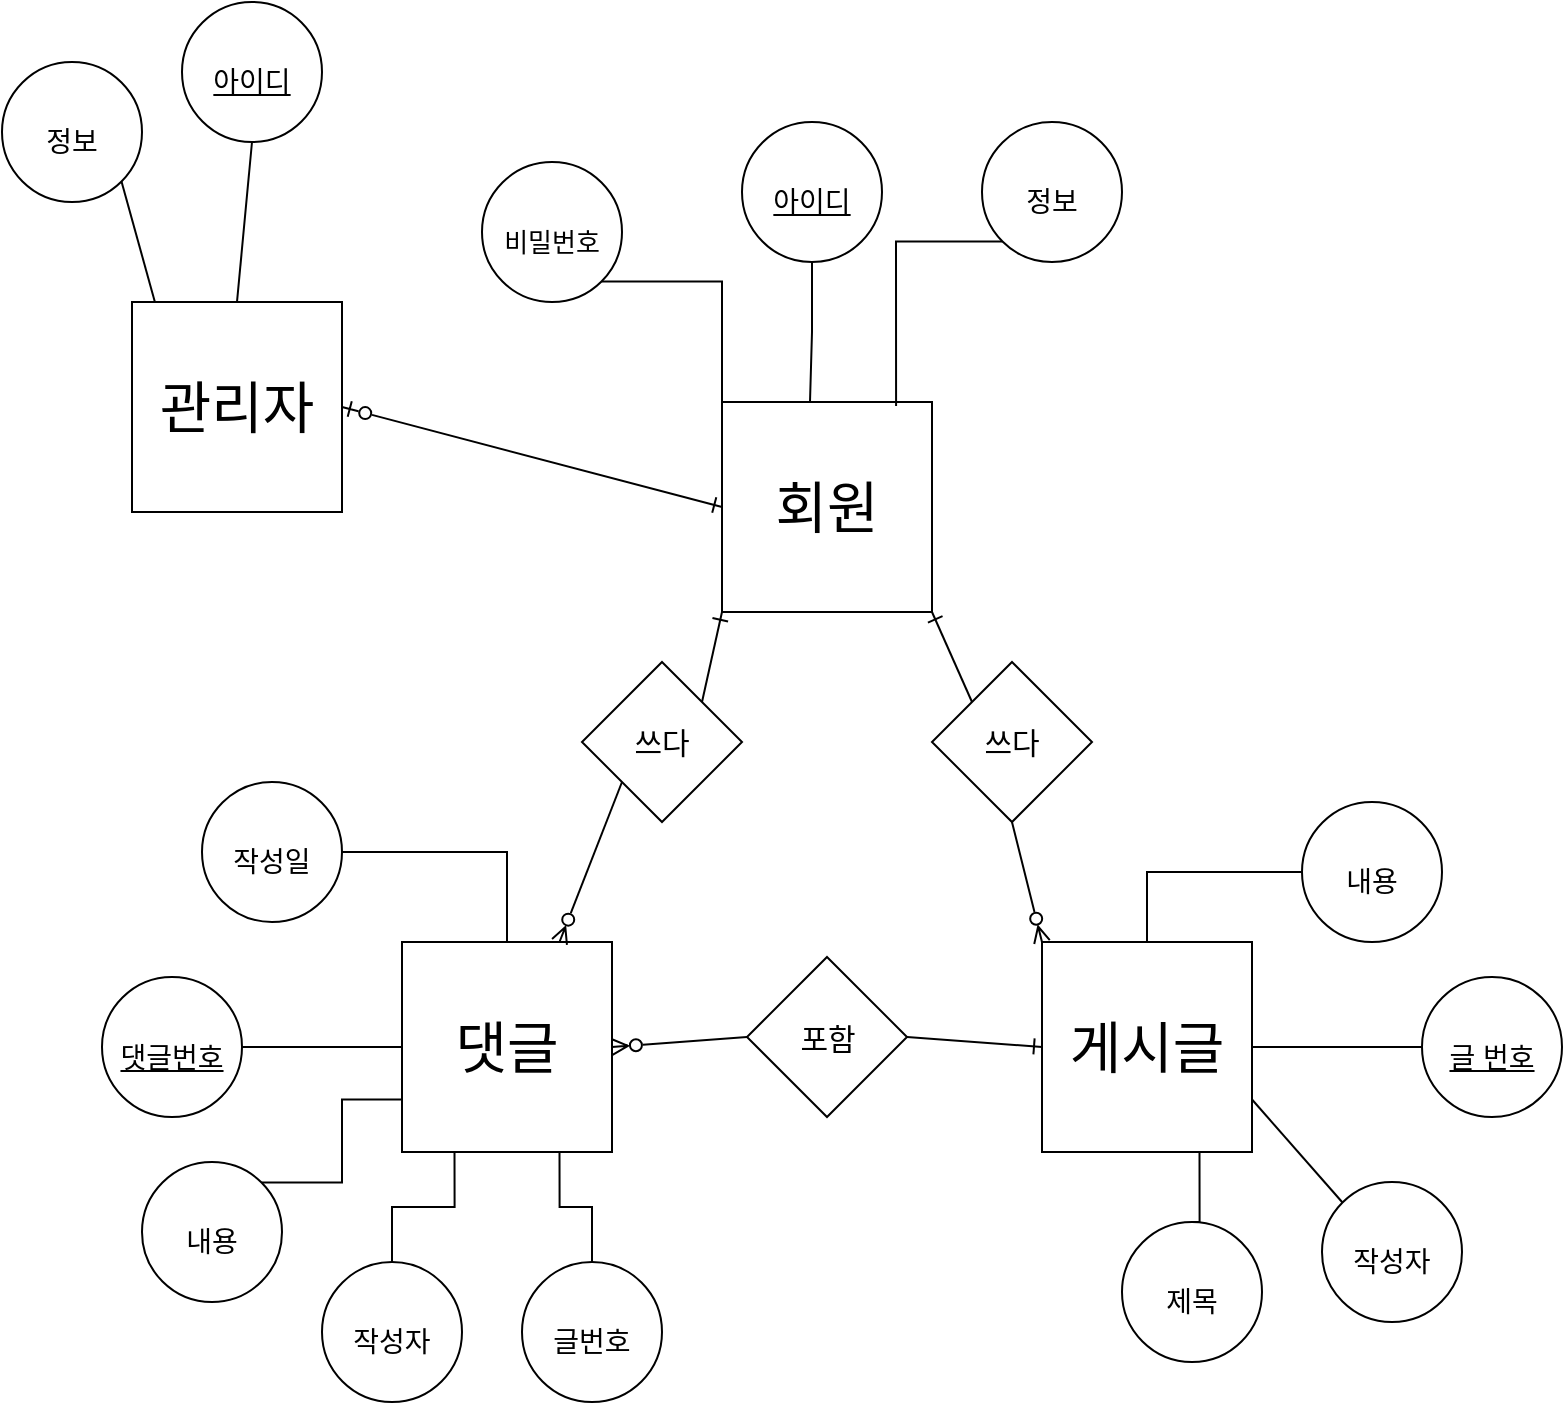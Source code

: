 <mxfile version="17.5.0" type="device"><diagram id="R2lEEEUBdFMjLlhIrx00" name="Page-1"><mxGraphModel dx="346" dy="541" grid="1" gridSize="10" guides="1" tooltips="1" connect="1" arrows="1" fold="1" page="1" pageScale="1" pageWidth="850" pageHeight="1100" math="0" shadow="0" extFonts="Permanent Marker^https://fonts.googleapis.com/css?family=Permanent+Marker"><root><mxCell id="0"/><mxCell id="1" parent="0"/><mxCell id="dCSVrn-L57_w4YofsZoy-31" style="rounded=0;orthogonalLoop=1;jettySize=auto;html=1;exitX=0;exitY=1;exitDx=0;exitDy=0;entryX=1;entryY=0;entryDx=0;entryDy=0;fontSize=13;endArrow=none;endFill=0;startArrow=ERone;startFill=0;" edge="1" parent="1" source="dCSVrn-L57_w4YofsZoy-1" target="dCSVrn-L57_w4YofsZoy-28"><mxGeometry relative="1" as="geometry"/></mxCell><mxCell id="dCSVrn-L57_w4YofsZoy-33" style="edgeStyle=none;rounded=0;orthogonalLoop=1;jettySize=auto;html=1;exitX=1;exitY=1;exitDx=0;exitDy=0;entryX=0;entryY=0;entryDx=0;entryDy=0;fontSize=13;endArrow=none;endFill=0;startArrow=ERone;startFill=0;" edge="1" parent="1" source="dCSVrn-L57_w4YofsZoy-1" target="dCSVrn-L57_w4YofsZoy-29"><mxGeometry relative="1" as="geometry"/></mxCell><mxCell id="dCSVrn-L57_w4YofsZoy-1" value="&lt;font style=&quot;font-size: 28px&quot;&gt;회원&lt;/font&gt;" style="whiteSpace=wrap;html=1;aspect=fixed;" vertex="1" parent="1"><mxGeometry x="370" y="360" width="105" height="105" as="geometry"/></mxCell><mxCell id="dCSVrn-L57_w4YofsZoy-2" value="&lt;span style=&quot;font-size: 28px&quot;&gt;게시글&lt;/span&gt;" style="whiteSpace=wrap;html=1;aspect=fixed;" vertex="1" parent="1"><mxGeometry x="530" y="630" width="105" height="105" as="geometry"/></mxCell><mxCell id="dCSVrn-L57_w4YofsZoy-35" style="edgeStyle=none;rounded=0;orthogonalLoop=1;jettySize=auto;html=1;exitX=1;exitY=0.5;exitDx=0;exitDy=0;entryX=0;entryY=0.5;entryDx=0;entryDy=0;fontSize=13;endArrow=none;endFill=0;startArrow=ERzeroToMany;startFill=0;" edge="1" parent="1" source="dCSVrn-L57_w4YofsZoy-3" target="dCSVrn-L57_w4YofsZoy-30"><mxGeometry relative="1" as="geometry"/></mxCell><mxCell id="dCSVrn-L57_w4YofsZoy-3" value="&lt;span style=&quot;font-size: 28px&quot;&gt;댓글&lt;/span&gt;" style="whiteSpace=wrap;html=1;aspect=fixed;" vertex="1" parent="1"><mxGeometry x="210" y="630" width="105" height="105" as="geometry"/></mxCell><mxCell id="dCSVrn-L57_w4YofsZoy-7" style="edgeStyle=orthogonalEdgeStyle;rounded=0;orthogonalLoop=1;jettySize=auto;html=1;exitX=0.5;exitY=1;exitDx=0;exitDy=0;fontSize=13;endArrow=none;endFill=0;" edge="1" parent="1" source="dCSVrn-L57_w4YofsZoy-4"><mxGeometry relative="1" as="geometry"><mxPoint x="414" y="360" as="targetPoint"/></mxGeometry></mxCell><mxCell id="dCSVrn-L57_w4YofsZoy-4" value="&lt;font style=&quot;font-size: 14px&quot;&gt;&lt;u&gt;아이디&lt;/u&gt;&lt;/font&gt;" style="ellipse;whiteSpace=wrap;html=1;aspect=fixed;fontSize=28;" vertex="1" parent="1"><mxGeometry x="380" y="220" width="70" height="70" as="geometry"/></mxCell><mxCell id="dCSVrn-L57_w4YofsZoy-8" style="edgeStyle=orthogonalEdgeStyle;rounded=0;orthogonalLoop=1;jettySize=auto;html=1;exitX=0;exitY=1;exitDx=0;exitDy=0;entryX=0.829;entryY=0.019;entryDx=0;entryDy=0;entryPerimeter=0;fontSize=13;endArrow=none;endFill=0;" edge="1" parent="1" source="dCSVrn-L57_w4YofsZoy-5" target="dCSVrn-L57_w4YofsZoy-1"><mxGeometry relative="1" as="geometry"/></mxCell><mxCell id="dCSVrn-L57_w4YofsZoy-5" value="&lt;font style=&quot;font-size: 14px&quot;&gt;정보&lt;/font&gt;" style="ellipse;whiteSpace=wrap;html=1;aspect=fixed;fontSize=28;" vertex="1" parent="1"><mxGeometry x="500" y="220" width="70" height="70" as="geometry"/></mxCell><mxCell id="dCSVrn-L57_w4YofsZoy-9" style="edgeStyle=orthogonalEdgeStyle;rounded=0;orthogonalLoop=1;jettySize=auto;html=1;exitX=1;exitY=1;exitDx=0;exitDy=0;entryX=0;entryY=0;entryDx=0;entryDy=0;fontSize=13;endArrow=none;endFill=0;" edge="1" parent="1" source="dCSVrn-L57_w4YofsZoy-6" target="dCSVrn-L57_w4YofsZoy-1"><mxGeometry relative="1" as="geometry"/></mxCell><mxCell id="dCSVrn-L57_w4YofsZoy-6" value="&lt;font style=&quot;font-size: 13px&quot;&gt;비밀번호&lt;/font&gt;" style="ellipse;whiteSpace=wrap;html=1;aspect=fixed;fontSize=28;" vertex="1" parent="1"><mxGeometry x="250" y="240" width="70" height="70" as="geometry"/></mxCell><mxCell id="dCSVrn-L57_w4YofsZoy-15" style="edgeStyle=orthogonalEdgeStyle;rounded=0;orthogonalLoop=1;jettySize=auto;html=1;exitX=0;exitY=0.5;exitDx=0;exitDy=0;entryX=1;entryY=0.5;entryDx=0;entryDy=0;fontSize=13;endArrow=none;endFill=0;" edge="1" parent="1" source="dCSVrn-L57_w4YofsZoy-10" target="dCSVrn-L57_w4YofsZoy-2"><mxGeometry relative="1" as="geometry"/></mxCell><mxCell id="dCSVrn-L57_w4YofsZoy-10" value="&lt;font style=&quot;font-size: 14px&quot;&gt;&lt;u&gt;글 번호&lt;/u&gt;&lt;/font&gt;" style="ellipse;whiteSpace=wrap;html=1;aspect=fixed;fontSize=28;" vertex="1" parent="1"><mxGeometry x="720" y="647.5" width="70" height="70" as="geometry"/></mxCell><mxCell id="dCSVrn-L57_w4YofsZoy-16" style="rounded=0;orthogonalLoop=1;jettySize=auto;html=1;exitX=0;exitY=0;exitDx=0;exitDy=0;entryX=1;entryY=0.75;entryDx=0;entryDy=0;fontSize=13;endArrow=none;endFill=0;" edge="1" parent="1" source="dCSVrn-L57_w4YofsZoy-11" target="dCSVrn-L57_w4YofsZoy-2"><mxGeometry relative="1" as="geometry"/></mxCell><mxCell id="dCSVrn-L57_w4YofsZoy-11" value="&lt;span style=&quot;font-size: 14px&quot;&gt;작성자&lt;br&gt;&lt;/span&gt;" style="ellipse;whiteSpace=wrap;html=1;aspect=fixed;fontSize=28;" vertex="1" parent="1"><mxGeometry x="670" y="750" width="70" height="70" as="geometry"/></mxCell><mxCell id="dCSVrn-L57_w4YofsZoy-17" style="edgeStyle=orthogonalEdgeStyle;rounded=0;orthogonalLoop=1;jettySize=auto;html=1;exitX=0.5;exitY=0;exitDx=0;exitDy=0;entryX=0.75;entryY=1;entryDx=0;entryDy=0;fontSize=13;endArrow=none;endFill=0;" edge="1" parent="1" source="dCSVrn-L57_w4YofsZoy-12" target="dCSVrn-L57_w4YofsZoy-2"><mxGeometry relative="1" as="geometry"/></mxCell><mxCell id="dCSVrn-L57_w4YofsZoy-12" value="&lt;span style=&quot;font-size: 14px&quot;&gt;제목&lt;br&gt;&lt;/span&gt;" style="ellipse;whiteSpace=wrap;html=1;aspect=fixed;fontSize=28;" vertex="1" parent="1"><mxGeometry x="570" y="770" width="70" height="70" as="geometry"/></mxCell><mxCell id="dCSVrn-L57_w4YofsZoy-14" style="edgeStyle=orthogonalEdgeStyle;rounded=0;orthogonalLoop=1;jettySize=auto;html=1;exitX=0;exitY=0.5;exitDx=0;exitDy=0;entryX=0.5;entryY=0;entryDx=0;entryDy=0;fontSize=13;endArrow=none;endFill=0;" edge="1" parent="1" source="dCSVrn-L57_w4YofsZoy-13" target="dCSVrn-L57_w4YofsZoy-2"><mxGeometry relative="1" as="geometry"/></mxCell><mxCell id="dCSVrn-L57_w4YofsZoy-13" value="&lt;span style=&quot;font-size: 14px&quot;&gt;내용&lt;br&gt;&lt;/span&gt;" style="ellipse;whiteSpace=wrap;html=1;aspect=fixed;fontSize=28;" vertex="1" parent="1"><mxGeometry x="660" y="560" width="70" height="70" as="geometry"/></mxCell><mxCell id="dCSVrn-L57_w4YofsZoy-24" style="edgeStyle=orthogonalEdgeStyle;rounded=0;orthogonalLoop=1;jettySize=auto;html=1;exitX=1;exitY=0.5;exitDx=0;exitDy=0;entryX=0;entryY=0.5;entryDx=0;entryDy=0;fontSize=13;endArrow=none;endFill=0;" edge="1" parent="1" source="dCSVrn-L57_w4YofsZoy-18" target="dCSVrn-L57_w4YofsZoy-3"><mxGeometry relative="1" as="geometry"/></mxCell><mxCell id="dCSVrn-L57_w4YofsZoy-18" value="&lt;span style=&quot;font-size: 14px&quot;&gt;&lt;u&gt;댓글번호&lt;/u&gt;&lt;br&gt;&lt;/span&gt;" style="ellipse;whiteSpace=wrap;html=1;aspect=fixed;fontSize=28;" vertex="1" parent="1"><mxGeometry x="60" y="647.5" width="70" height="70" as="geometry"/></mxCell><mxCell id="dCSVrn-L57_w4YofsZoy-25" style="edgeStyle=orthogonalEdgeStyle;rounded=0;orthogonalLoop=1;jettySize=auto;html=1;exitX=1;exitY=0;exitDx=0;exitDy=0;entryX=0;entryY=0.75;entryDx=0;entryDy=0;fontSize=13;endArrow=none;endFill=0;" edge="1" parent="1" source="dCSVrn-L57_w4YofsZoy-19" target="dCSVrn-L57_w4YofsZoy-3"><mxGeometry relative="1" as="geometry"/></mxCell><mxCell id="dCSVrn-L57_w4YofsZoy-19" value="&lt;span style=&quot;font-size: 14px&quot;&gt;내용&lt;br&gt;&lt;/span&gt;" style="ellipse;whiteSpace=wrap;html=1;aspect=fixed;fontSize=28;" vertex="1" parent="1"><mxGeometry x="80" y="740" width="70" height="70" as="geometry"/></mxCell><mxCell id="dCSVrn-L57_w4YofsZoy-26" style="edgeStyle=orthogonalEdgeStyle;rounded=0;orthogonalLoop=1;jettySize=auto;html=1;exitX=0.5;exitY=0;exitDx=0;exitDy=0;entryX=0.25;entryY=1;entryDx=0;entryDy=0;fontSize=13;endArrow=none;endFill=0;" edge="1" parent="1" source="dCSVrn-L57_w4YofsZoy-20" target="dCSVrn-L57_w4YofsZoy-3"><mxGeometry relative="1" as="geometry"/></mxCell><mxCell id="dCSVrn-L57_w4YofsZoy-20" value="&lt;span style=&quot;font-size: 14px&quot;&gt;작성자&lt;br&gt;&lt;/span&gt;" style="ellipse;whiteSpace=wrap;html=1;aspect=fixed;fontSize=28;" vertex="1" parent="1"><mxGeometry x="170" y="790" width="70" height="70" as="geometry"/></mxCell><mxCell id="dCSVrn-L57_w4YofsZoy-23" style="edgeStyle=orthogonalEdgeStyle;rounded=0;orthogonalLoop=1;jettySize=auto;html=1;exitX=1;exitY=0.5;exitDx=0;exitDy=0;fontSize=13;endArrow=none;endFill=0;" edge="1" parent="1" source="dCSVrn-L57_w4YofsZoy-21" target="dCSVrn-L57_w4YofsZoy-3"><mxGeometry relative="1" as="geometry"/></mxCell><mxCell id="dCSVrn-L57_w4YofsZoy-21" value="&lt;span style=&quot;font-size: 14px&quot;&gt;작성일&lt;br&gt;&lt;/span&gt;" style="ellipse;whiteSpace=wrap;html=1;aspect=fixed;fontSize=28;" vertex="1" parent="1"><mxGeometry x="110" y="550" width="70" height="70" as="geometry"/></mxCell><mxCell id="dCSVrn-L57_w4YofsZoy-27" style="edgeStyle=orthogonalEdgeStyle;rounded=0;orthogonalLoop=1;jettySize=auto;html=1;exitX=0.5;exitY=0;exitDx=0;exitDy=0;entryX=0.75;entryY=1;entryDx=0;entryDy=0;fontSize=13;endArrow=none;endFill=0;" edge="1" parent="1" source="dCSVrn-L57_w4YofsZoy-22" target="dCSVrn-L57_w4YofsZoy-3"><mxGeometry relative="1" as="geometry"/></mxCell><mxCell id="dCSVrn-L57_w4YofsZoy-22" value="&lt;span style=&quot;font-size: 14px&quot;&gt;글번호&lt;br&gt;&lt;/span&gt;" style="ellipse;whiteSpace=wrap;html=1;aspect=fixed;fontSize=28;" vertex="1" parent="1"><mxGeometry x="270" y="790" width="70" height="70" as="geometry"/></mxCell><mxCell id="dCSVrn-L57_w4YofsZoy-32" style="edgeStyle=none;rounded=0;orthogonalLoop=1;jettySize=auto;html=1;exitX=0;exitY=1;exitDx=0;exitDy=0;entryX=0.75;entryY=0;entryDx=0;entryDy=0;fontSize=13;endArrow=ERzeroToMany;endFill=0;startArrow=none;startFill=0;" edge="1" parent="1" source="dCSVrn-L57_w4YofsZoy-28" target="dCSVrn-L57_w4YofsZoy-3"><mxGeometry relative="1" as="geometry"/></mxCell><mxCell id="dCSVrn-L57_w4YofsZoy-28" value="&lt;font style=&quot;font-size: 15px&quot;&gt;쓰다&lt;/font&gt;" style="rhombus;whiteSpace=wrap;html=1;fontSize=13;" vertex="1" parent="1"><mxGeometry x="300" y="490" width="80" height="80" as="geometry"/></mxCell><mxCell id="dCSVrn-L57_w4YofsZoy-34" style="edgeStyle=none;rounded=0;orthogonalLoop=1;jettySize=auto;html=1;exitX=0.5;exitY=1;exitDx=0;exitDy=0;entryX=0;entryY=0;entryDx=0;entryDy=0;fontSize=13;endArrow=ERzeroToMany;endFill=0;" edge="1" parent="1" source="dCSVrn-L57_w4YofsZoy-29" target="dCSVrn-L57_w4YofsZoy-2"><mxGeometry relative="1" as="geometry"/></mxCell><mxCell id="dCSVrn-L57_w4YofsZoy-29" value="&lt;font style=&quot;font-size: 15px&quot;&gt;쓰다&lt;/font&gt;" style="rhombus;whiteSpace=wrap;html=1;fontSize=13;" vertex="1" parent="1"><mxGeometry x="475" y="490" width="80" height="80" as="geometry"/></mxCell><mxCell id="dCSVrn-L57_w4YofsZoy-36" style="edgeStyle=none;rounded=0;orthogonalLoop=1;jettySize=auto;html=1;exitX=1;exitY=0.5;exitDx=0;exitDy=0;entryX=0;entryY=0.5;entryDx=0;entryDy=0;fontSize=13;endArrow=ERone;endFill=0;" edge="1" parent="1" source="dCSVrn-L57_w4YofsZoy-30" target="dCSVrn-L57_w4YofsZoy-2"><mxGeometry relative="1" as="geometry"/></mxCell><mxCell id="dCSVrn-L57_w4YofsZoy-30" value="&lt;font style=&quot;font-size: 15px&quot;&gt;포함&lt;/font&gt;" style="rhombus;whiteSpace=wrap;html=1;fontSize=13;" vertex="1" parent="1"><mxGeometry x="382.5" y="637.5" width="80" height="80" as="geometry"/></mxCell><mxCell id="dCSVrn-L57_w4YofsZoy-42" style="edgeStyle=none;rounded=0;orthogonalLoop=1;jettySize=auto;html=1;exitX=1;exitY=0.5;exitDx=0;exitDy=0;entryX=0;entryY=0.5;entryDx=0;entryDy=0;fontSize=15;startArrow=ERzeroToOne;startFill=0;endArrow=ERone;endFill=0;" edge="1" parent="1" source="dCSVrn-L57_w4YofsZoy-37" target="dCSVrn-L57_w4YofsZoy-1"><mxGeometry relative="1" as="geometry"/></mxCell><mxCell id="dCSVrn-L57_w4YofsZoy-37" value="&lt;span style=&quot;font-size: 28px&quot;&gt;관리자&lt;/span&gt;" style="whiteSpace=wrap;html=1;aspect=fixed;" vertex="1" parent="1"><mxGeometry x="75" y="310" width="105" height="105" as="geometry"/></mxCell><mxCell id="dCSVrn-L57_w4YofsZoy-39" style="rounded=0;orthogonalLoop=1;jettySize=auto;html=1;exitX=0.5;exitY=1;exitDx=0;exitDy=0;entryX=0.5;entryY=0;entryDx=0;entryDy=0;fontSize=15;startArrow=none;startFill=0;endArrow=none;endFill=0;" edge="1" parent="1" source="dCSVrn-L57_w4YofsZoy-38" target="dCSVrn-L57_w4YofsZoy-37"><mxGeometry relative="1" as="geometry"/></mxCell><mxCell id="dCSVrn-L57_w4YofsZoy-38" value="&lt;font style=&quot;font-size: 14px&quot;&gt;&lt;u&gt;아이디&lt;/u&gt;&lt;/font&gt;" style="ellipse;whiteSpace=wrap;html=1;aspect=fixed;fontSize=28;" vertex="1" parent="1"><mxGeometry x="100" y="160" width="70" height="70" as="geometry"/></mxCell><mxCell id="dCSVrn-L57_w4YofsZoy-41" style="edgeStyle=none;rounded=0;orthogonalLoop=1;jettySize=auto;html=1;exitX=1;exitY=1;exitDx=0;exitDy=0;entryX=0.109;entryY=0;entryDx=0;entryDy=0;entryPerimeter=0;fontSize=15;startArrow=none;startFill=0;endArrow=none;endFill=0;" edge="1" parent="1" source="dCSVrn-L57_w4YofsZoy-40" target="dCSVrn-L57_w4YofsZoy-37"><mxGeometry relative="1" as="geometry"/></mxCell><mxCell id="dCSVrn-L57_w4YofsZoy-40" value="&lt;font style=&quot;font-size: 14px&quot;&gt;정보&lt;/font&gt;" style="ellipse;whiteSpace=wrap;html=1;aspect=fixed;fontSize=28;" vertex="1" parent="1"><mxGeometry x="10" y="190" width="70" height="70" as="geometry"/></mxCell></root></mxGraphModel></diagram></mxfile>